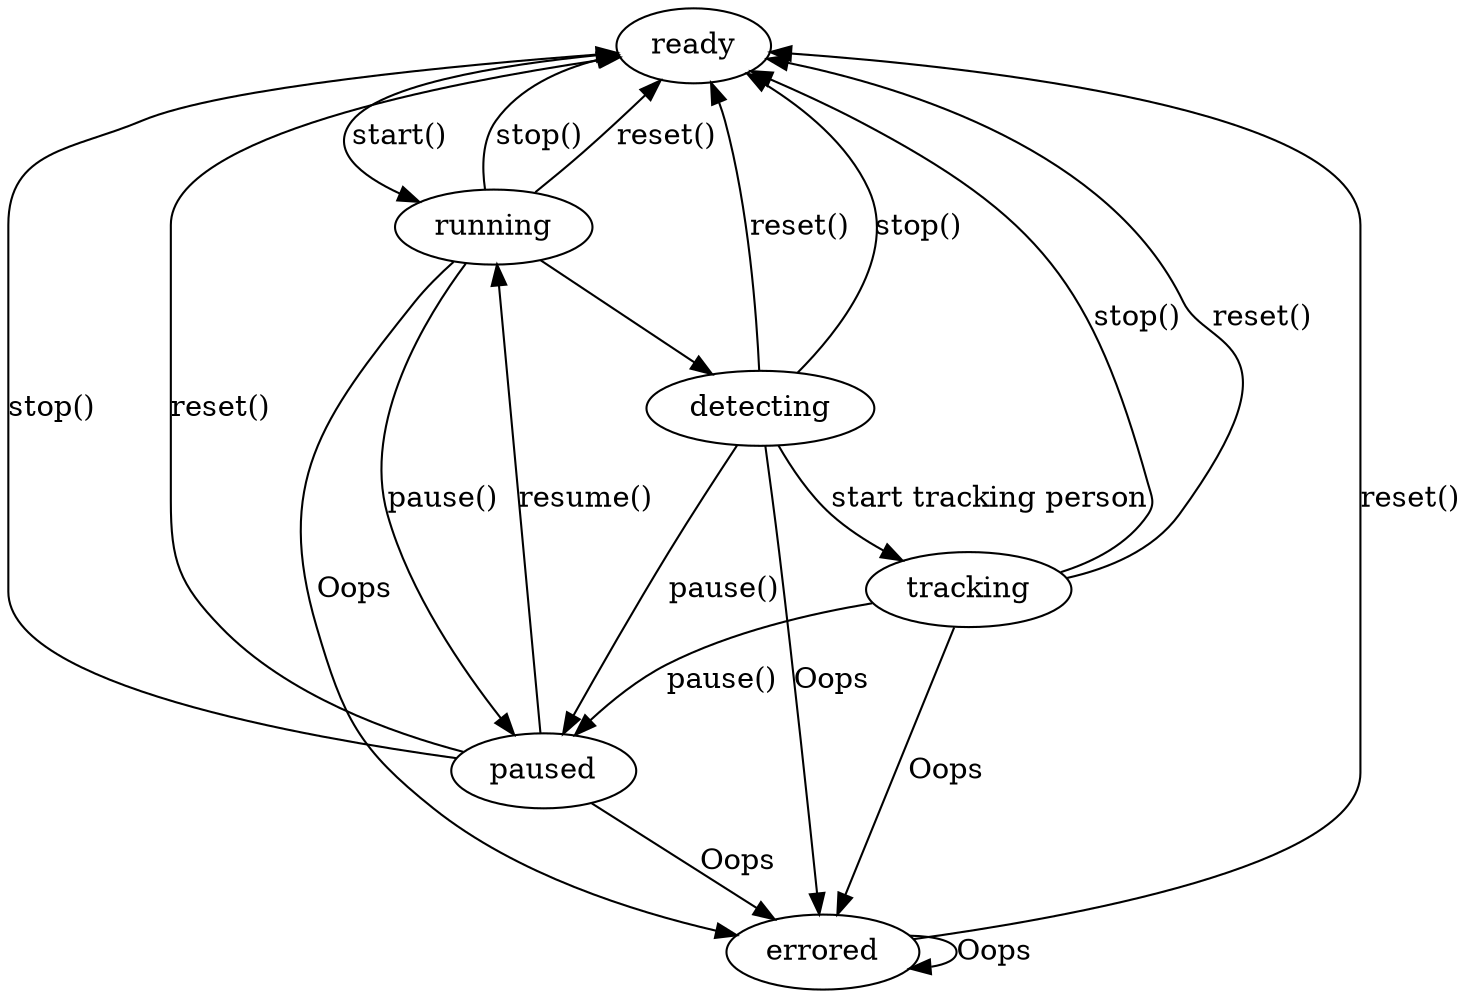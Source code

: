 digraph G {
  "ready" -> "running" [label="start()"];

  "running" -> "detecting" [label=""];
  "running" -> "ready" [label="stop()"];
  "running" -> "ready" [label="reset()"];
  "running" -> "paused" [label="pause()"];
  "running" -> "errored" [label="Oops"];

  "detecting" -> "tracking" [label="start tracking person"];
  "detecting" -> "ready" [label="stop()"];
  "detecting" -> "ready" [label="reset()"];
  "detecting" -> "paused" [label="pause()"];
  "detecting" -> "errored" [label="Oops"];

  "tracking" -> "ready" [label="stop()"];
  "tracking" -> "ready" [label="reset()"];
  "tracking" -> "paused" [label="pause()"];
  "tracking" -> "errored" [label="Oops"];

  "paused" -> "ready" [label="stop()"];
  "paused" -> "ready" [label="reset()"];
  "paused" -> "running" [label="resume()"];
  "paused" -> "errored" [label="Oops"];

  "errored" -> "ready" [label="reset()"];
  "errored" -> "errored" [label="Oops"];
}
